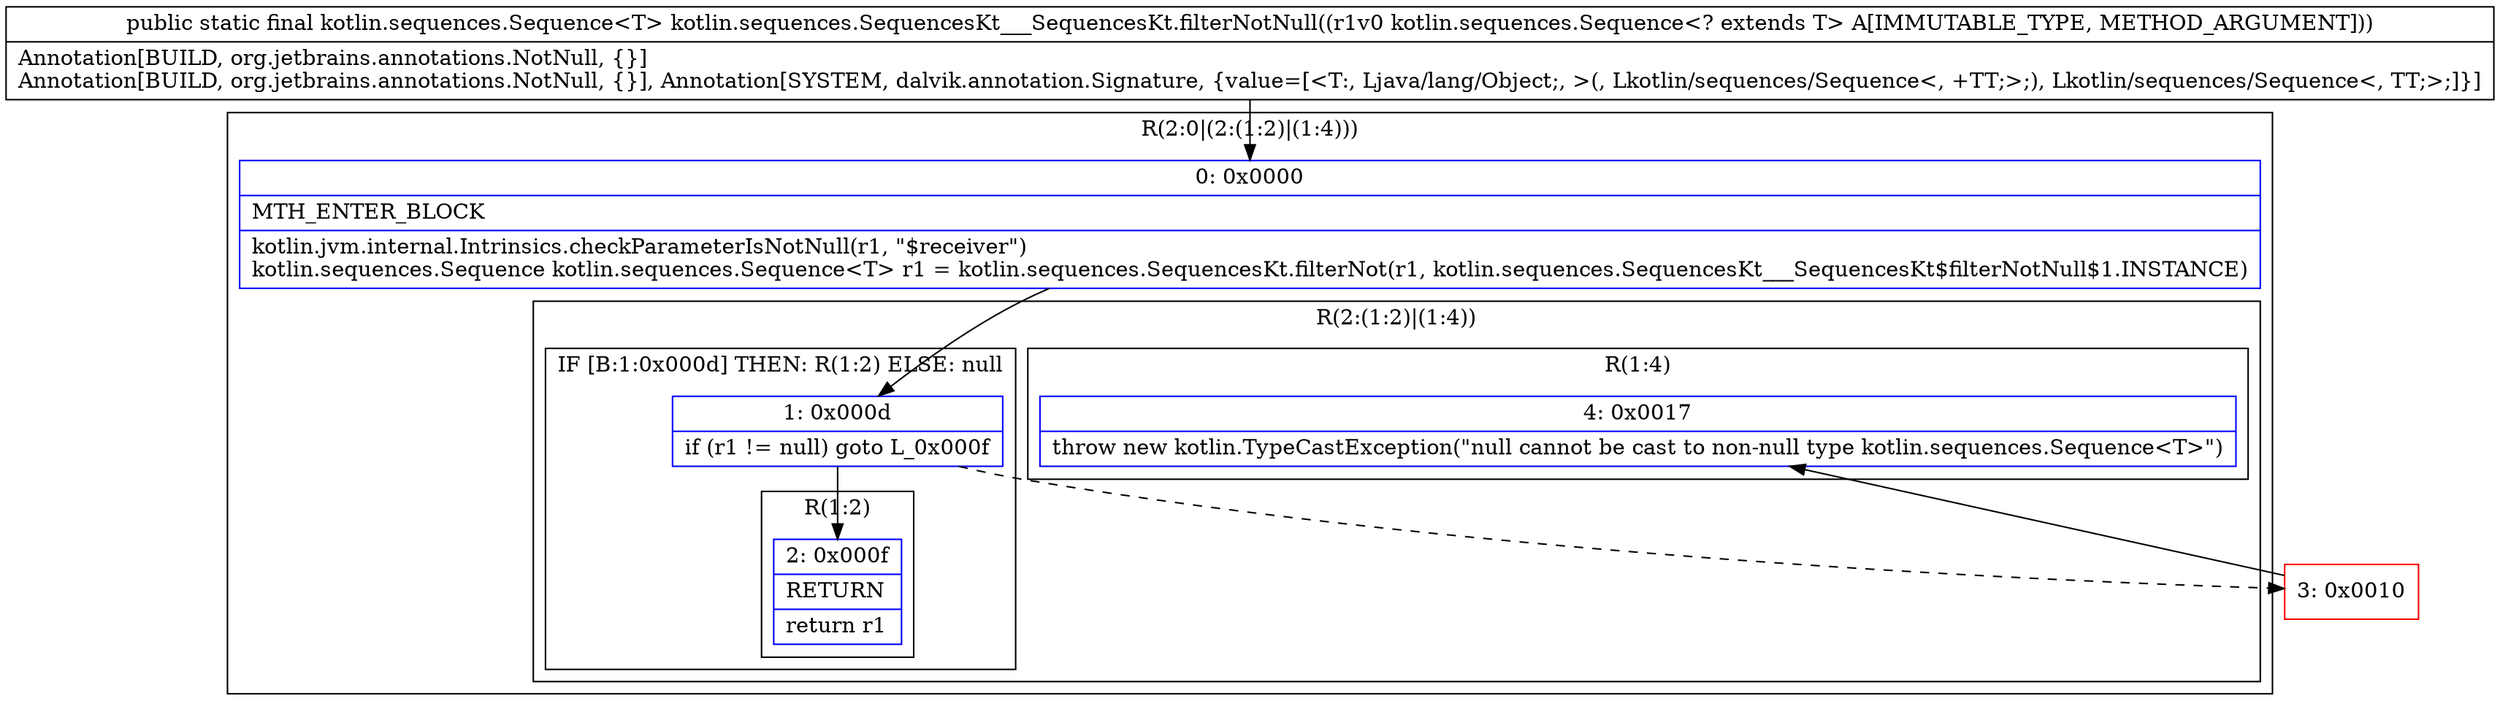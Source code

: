 digraph "CFG forkotlin.sequences.SequencesKt___SequencesKt.filterNotNull(Lkotlin\/sequences\/Sequence;)Lkotlin\/sequences\/Sequence;" {
subgraph cluster_Region_45321868 {
label = "R(2:0|(2:(1:2)|(1:4)))";
node [shape=record,color=blue];
Node_0 [shape=record,label="{0\:\ 0x0000|MTH_ENTER_BLOCK\l|kotlin.jvm.internal.Intrinsics.checkParameterIsNotNull(r1, \"$receiver\")\lkotlin.sequences.Sequence kotlin.sequences.Sequence\<T\> r1 = kotlin.sequences.SequencesKt.filterNot(r1, kotlin.sequences.SequencesKt___SequencesKt$filterNotNull$1.INSTANCE)\l}"];
subgraph cluster_Region_1784084849 {
label = "R(2:(1:2)|(1:4))";
node [shape=record,color=blue];
subgraph cluster_IfRegion_2049580543 {
label = "IF [B:1:0x000d] THEN: R(1:2) ELSE: null";
node [shape=record,color=blue];
Node_1 [shape=record,label="{1\:\ 0x000d|if (r1 != null) goto L_0x000f\l}"];
subgraph cluster_Region_380973889 {
label = "R(1:2)";
node [shape=record,color=blue];
Node_2 [shape=record,label="{2\:\ 0x000f|RETURN\l|return r1\l}"];
}
}
subgraph cluster_Region_554621354 {
label = "R(1:4)";
node [shape=record,color=blue];
Node_4 [shape=record,label="{4\:\ 0x0017|throw new kotlin.TypeCastException(\"null cannot be cast to non\-null type kotlin.sequences.Sequence\<T\>\")\l}"];
}
}
}
Node_3 [shape=record,color=red,label="{3\:\ 0x0010}"];
MethodNode[shape=record,label="{public static final kotlin.sequences.Sequence\<T\> kotlin.sequences.SequencesKt___SequencesKt.filterNotNull((r1v0 kotlin.sequences.Sequence\<? extends T\> A[IMMUTABLE_TYPE, METHOD_ARGUMENT]))  | Annotation[BUILD, org.jetbrains.annotations.NotNull, \{\}]\lAnnotation[BUILD, org.jetbrains.annotations.NotNull, \{\}], Annotation[SYSTEM, dalvik.annotation.Signature, \{value=[\<T:, Ljava\/lang\/Object;, \>(, Lkotlin\/sequences\/Sequence\<, +TT;\>;), Lkotlin\/sequences\/Sequence\<, TT;\>;]\}]\l}"];
MethodNode -> Node_0;
Node_0 -> Node_1;
Node_1 -> Node_2;
Node_1 -> Node_3[style=dashed];
Node_3 -> Node_4;
}

